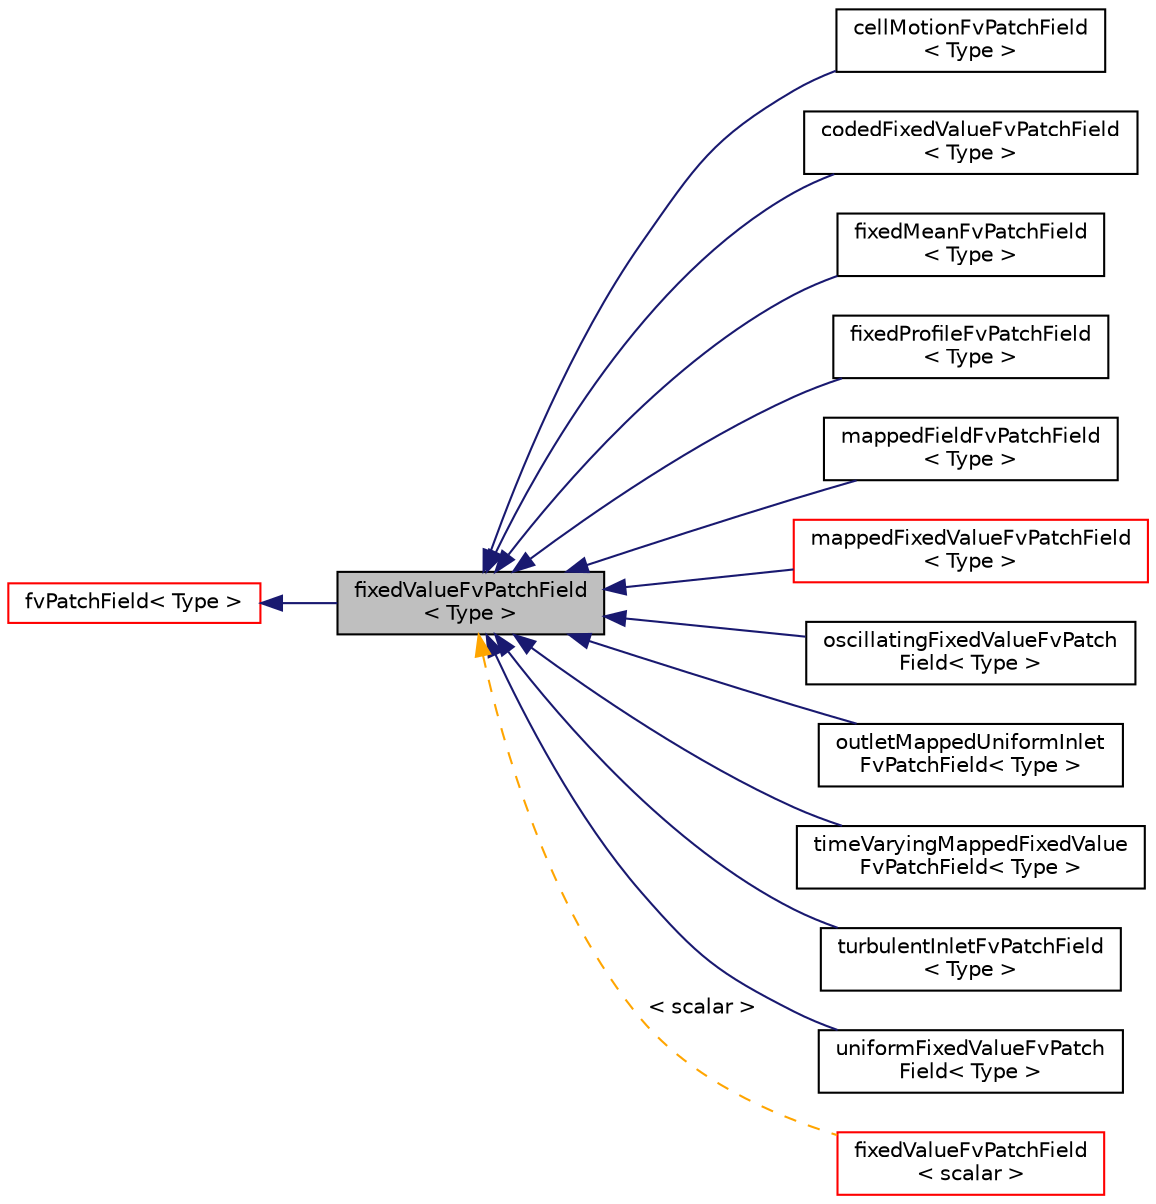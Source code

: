 digraph "fixedValueFvPatchField&lt; Type &gt;"
{
  bgcolor="transparent";
  edge [fontname="Helvetica",fontsize="10",labelfontname="Helvetica",labelfontsize="10"];
  node [fontname="Helvetica",fontsize="10",shape=record];
  rankdir="LR";
  Node1 [label="fixedValueFvPatchField\l\< Type \>",height=0.2,width=0.4,color="black", fillcolor="grey75", style="filled", fontcolor="black"];
  Node2 -> Node1 [dir="back",color="midnightblue",fontsize="10",style="solid",fontname="Helvetica"];
  Node2 [label="fvPatchField\< Type \>",height=0.2,width=0.4,color="red",URL="$a00886.html",tooltip="Abstract base class with a fat-interface to all derived classes covering all possible ways in which t..."];
  Node1 -> Node3 [dir="back",color="midnightblue",fontsize="10",style="solid",fontname="Helvetica"];
  Node3 [label="cellMotionFvPatchField\l\< Type \>",height=0.2,width=0.4,color="black",URL="$a00223.html",tooltip="Foam::cellMotionFvPatchField. "];
  Node1 -> Node4 [dir="back",color="midnightblue",fontsize="10",style="solid",fontname="Helvetica"];
  Node4 [label="codedFixedValueFvPatchField\l\< Type \>",height=0.2,width=0.4,color="black",URL="$a00306.html",tooltip="Constructs on-the-fly a new boundary condition (derived from fixedValueFvPatchField) which is then us..."];
  Node1 -> Node5 [dir="back",color="midnightblue",fontsize="10",style="solid",fontname="Helvetica"];
  Node5 [label="fixedMeanFvPatchField\l\< Type \>",height=0.2,width=0.4,color="black",URL="$a00825.html",tooltip="This boundary condition extrapolates field to the patch using the near-cell values and adjusts the di..."];
  Node1 -> Node6 [dir="back",color="midnightblue",fontsize="10",style="solid",fontname="Helvetica"];
  Node6 [label="fixedProfileFvPatchField\l\< Type \>",height=0.2,width=0.4,color="black",URL="$a00831.html",tooltip="This boundary condition provides a fixed value profile condition. "];
  Node1 -> Node7 [dir="back",color="midnightblue",fontsize="10",style="solid",fontname="Helvetica"];
  Node7 [label="mappedFieldFvPatchField\l\< Type \>",height=0.2,width=0.4,color="black",URL="$a01414.html",tooltip="This boundary condition provides a self-contained version of the mapped condition. It does not use information on the patch; instead it holds thr data locally. "];
  Node1 -> Node8 [dir="back",color="midnightblue",fontsize="10",style="solid",fontname="Helvetica"];
  Node8 [label="mappedFixedValueFvPatchField\l\< Type \>",height=0.2,width=0.4,color="red",URL="$a01417.html",tooltip="This boundary condition maps the value at a set of cells or patch faces back to *this. "];
  Node1 -> Node9 [dir="back",color="midnightblue",fontsize="10",style="solid",fontname="Helvetica"];
  Node9 [label="oscillatingFixedValueFvPatch\lField\< Type \>",height=0.2,width=0.4,color="black",URL="$a01728.html",tooltip="This boundary condition provides an oscillating condition in terms of amplitude and frequency..."];
  Node1 -> Node10 [dir="back",color="midnightblue",fontsize="10",style="solid",fontname="Helvetica"];
  Node10 [label="outletMappedUniformInlet\lFvPatchField\< Type \>",height=0.2,width=0.4,color="black",URL="$a01749.html",tooltip="This boundary conditon averages the field over the \"outlet\" patch specified by name \"outletPatchName\"..."];
  Node1 -> Node11 [dir="back",color="midnightblue",fontsize="10",style="solid",fontname="Helvetica"];
  Node11 [label="timeVaryingMappedFixedValue\lFvPatchField\< Type \>",height=0.2,width=0.4,color="black",URL="$a02615.html",tooltip="This boundary conditions interpolates the values from a set of supplied points in space and time..."];
  Node1 -> Node12 [dir="back",color="midnightblue",fontsize="10",style="solid",fontname="Helvetica"];
  Node12 [label="turbulentInletFvPatchField\l\< Type \>",height=0.2,width=0.4,color="black",URL="$a02700.html",tooltip="This boundary condition generates a fluctuating inlet condition by adding a random component to a ref..."];
  Node1 -> Node13 [dir="back",color="midnightblue",fontsize="10",style="solid",fontname="Helvetica"];
  Node13 [label="uniformFixedValueFvPatch\lField\< Type \>",height=0.2,width=0.4,color="black",URL="$a02744.html",tooltip="This boundary condition provides a uniform fixed value condition. "];
  Node1 -> Node14 [dir="back",color="orange",fontsize="10",style="dashed",label=" \< scalar \>" ,fontname="Helvetica"];
  Node14 [label="fixedValueFvPatchField\l\< scalar \>",height=0.2,width=0.4,color="red",URL="$a00839.html"];
}
